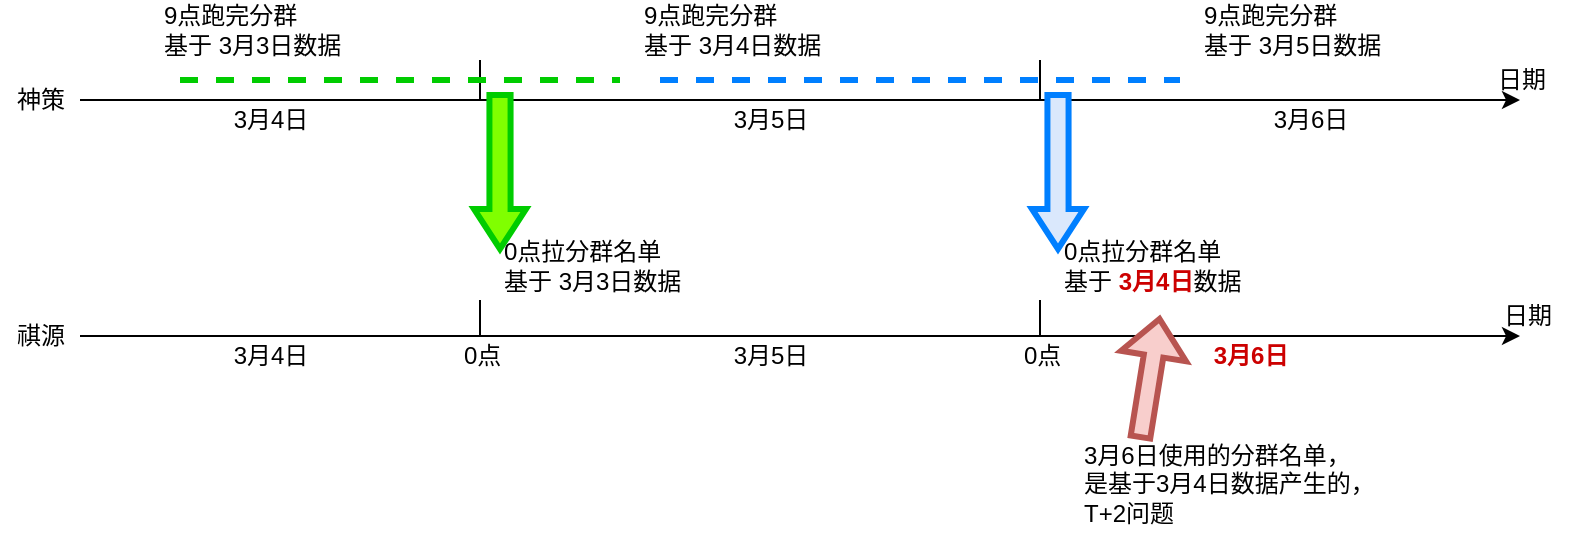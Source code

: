 <mxfile version="16.5.5" type="github">
  <diagram id="tSD_dGFFwEqqHW3WsJPc" name="第 1 页">
    <mxGraphModel dx="933" dy="509" grid="1" gridSize="10" guides="1" tooltips="1" connect="1" arrows="1" fold="1" page="1" pageScale="1" pageWidth="827" pageHeight="1169" math="0" shadow="0">
      <root>
        <mxCell id="0" />
        <mxCell id="1" parent="0" />
        <mxCell id="O30HRhj-S2YSrSZe21rm-2" value="" style="endArrow=classic;html=1;rounded=0;" edge="1" parent="1">
          <mxGeometry width="50" height="50" relative="1" as="geometry">
            <mxPoint x="80" y="240" as="sourcePoint" />
            <mxPoint x="800" y="240" as="targetPoint" />
          </mxGeometry>
        </mxCell>
        <mxCell id="O30HRhj-S2YSrSZe21rm-3" value="" style="endArrow=none;html=1;rounded=0;" edge="1" parent="1">
          <mxGeometry width="50" height="50" relative="1" as="geometry">
            <mxPoint x="280" y="240" as="sourcePoint" />
            <mxPoint x="280" y="220" as="targetPoint" />
          </mxGeometry>
        </mxCell>
        <mxCell id="O30HRhj-S2YSrSZe21rm-5" value="" style="endArrow=none;html=1;rounded=0;" edge="1" parent="1">
          <mxGeometry width="50" height="50" relative="1" as="geometry">
            <mxPoint x="560" y="240" as="sourcePoint" />
            <mxPoint x="560" y="220" as="targetPoint" />
          </mxGeometry>
        </mxCell>
        <mxCell id="O30HRhj-S2YSrSZe21rm-7" value="3月4日" style="text;html=1;align=center;verticalAlign=middle;resizable=0;points=[];autosize=1;strokeColor=none;fillColor=none;" vertex="1" parent="1">
          <mxGeometry x="150" y="240" width="50" height="20" as="geometry" />
        </mxCell>
        <mxCell id="O30HRhj-S2YSrSZe21rm-8" value="3月5日" style="text;html=1;align=center;verticalAlign=middle;resizable=0;points=[];autosize=1;strokeColor=none;fillColor=none;" vertex="1" parent="1">
          <mxGeometry x="400" y="240" width="50" height="20" as="geometry" />
        </mxCell>
        <mxCell id="O30HRhj-S2YSrSZe21rm-9" value="3月6日" style="text;html=1;align=center;verticalAlign=middle;resizable=0;points=[];autosize=1;strokeColor=none;fillColor=none;" vertex="1" parent="1">
          <mxGeometry x="670" y="240" width="50" height="20" as="geometry" />
        </mxCell>
        <mxCell id="O30HRhj-S2YSrSZe21rm-10" value="神策" style="text;html=1;align=center;verticalAlign=middle;resizable=0;points=[];autosize=1;strokeColor=none;fillColor=none;" vertex="1" parent="1">
          <mxGeometry x="40" y="230" width="40" height="20" as="geometry" />
        </mxCell>
        <mxCell id="O30HRhj-S2YSrSZe21rm-11" value="" style="endArrow=classic;html=1;rounded=0;" edge="1" parent="1">
          <mxGeometry width="50" height="50" relative="1" as="geometry">
            <mxPoint x="80" y="358" as="sourcePoint" />
            <mxPoint x="800" y="358" as="targetPoint" />
          </mxGeometry>
        </mxCell>
        <mxCell id="O30HRhj-S2YSrSZe21rm-12" value="" style="endArrow=none;html=1;rounded=0;" edge="1" parent="1">
          <mxGeometry width="50" height="50" relative="1" as="geometry">
            <mxPoint x="280" y="358" as="sourcePoint" />
            <mxPoint x="280" y="340" as="targetPoint" />
          </mxGeometry>
        </mxCell>
        <mxCell id="O30HRhj-S2YSrSZe21rm-13" value="" style="endArrow=none;html=1;rounded=0;" edge="1" parent="1">
          <mxGeometry width="50" height="50" relative="1" as="geometry">
            <mxPoint x="560" y="358" as="sourcePoint" />
            <mxPoint x="560" y="340" as="targetPoint" />
          </mxGeometry>
        </mxCell>
        <mxCell id="O30HRhj-S2YSrSZe21rm-14" value="3月4日" style="text;html=1;align=center;verticalAlign=middle;resizable=0;points=[];autosize=1;strokeColor=none;fillColor=none;" vertex="1" parent="1">
          <mxGeometry x="150" y="358" width="50" height="20" as="geometry" />
        </mxCell>
        <mxCell id="O30HRhj-S2YSrSZe21rm-15" value="3月5日" style="text;html=1;align=center;verticalAlign=middle;resizable=0;points=[];autosize=1;strokeColor=none;fillColor=none;" vertex="1" parent="1">
          <mxGeometry x="400" y="358" width="50" height="20" as="geometry" />
        </mxCell>
        <mxCell id="O30HRhj-S2YSrSZe21rm-16" value="&lt;font color=&quot;#cc0000&quot;&gt;&lt;b&gt;3月6日&lt;/b&gt;&lt;/font&gt;" style="text;html=1;align=center;verticalAlign=middle;resizable=0;points=[];autosize=1;strokeColor=none;fillColor=none;" vertex="1" parent="1">
          <mxGeometry x="640" y="358" width="50" height="20" as="geometry" />
        </mxCell>
        <mxCell id="O30HRhj-S2YSrSZe21rm-17" value="祺源" style="text;html=1;align=center;verticalAlign=middle;resizable=0;points=[];autosize=1;strokeColor=none;fillColor=none;" vertex="1" parent="1">
          <mxGeometry x="40" y="348" width="40" height="20" as="geometry" />
        </mxCell>
        <mxCell id="O30HRhj-S2YSrSZe21rm-33" style="edgeStyle=orthogonalEdgeStyle;rounded=0;orthogonalLoop=1;jettySize=auto;html=1;entryX=0;entryY=0.5;entryDx=0;entryDy=0;dashed=1;strokeColor=#007FFF;strokeWidth=3;endArrow=none;endFill=0;" edge="1" parent="1" source="O30HRhj-S2YSrSZe21rm-19" target="O30HRhj-S2YSrSZe21rm-20">
          <mxGeometry relative="1" as="geometry" />
        </mxCell>
        <mxCell id="O30HRhj-S2YSrSZe21rm-19" value="" style="shape=image;html=1;verticalAlign=top;verticalLabelPosition=bottom;labelBackgroundColor=#ffffff;imageAspect=0;aspect=fixed;image=https://cdn2.iconfinder.com/data/icons/bitsies/128/Location-128.png" vertex="1" parent="1">
          <mxGeometry x="350" y="220" width="20" height="20" as="geometry" />
        </mxCell>
        <mxCell id="O30HRhj-S2YSrSZe21rm-20" value="" style="shape=image;html=1;verticalAlign=top;verticalLabelPosition=bottom;labelBackgroundColor=#ffffff;imageAspect=0;aspect=fixed;image=https://cdn2.iconfinder.com/data/icons/bitsies/128/Location-128.png" vertex="1" parent="1">
          <mxGeometry x="630" y="220" width="20" height="20" as="geometry" />
        </mxCell>
        <mxCell id="O30HRhj-S2YSrSZe21rm-21" value="9点跑完分群&lt;br&gt;基于 3月4日数据" style="text;html=1;align=left;verticalAlign=middle;resizable=0;points=[];autosize=1;strokeColor=none;fillColor=none;" vertex="1" parent="1">
          <mxGeometry x="360" y="190" width="100" height="30" as="geometry" />
        </mxCell>
        <mxCell id="O30HRhj-S2YSrSZe21rm-23" value="9点跑完分群&lt;br&gt;基于 3月5日数据" style="text;html=1;align=left;verticalAlign=middle;resizable=0;points=[];autosize=1;strokeColor=none;fillColor=none;" vertex="1" parent="1">
          <mxGeometry x="640" y="190" width="100" height="30" as="geometry" />
        </mxCell>
        <mxCell id="O30HRhj-S2YSrSZe21rm-24" value="" style="shape=image;html=1;verticalAlign=top;verticalLabelPosition=bottom;labelBackgroundColor=#ffffff;imageAspect=0;aspect=fixed;image=https://cdn2.iconfinder.com/data/icons/bitsies/128/Location-128.png" vertex="1" parent="1">
          <mxGeometry x="110" y="220" width="20" height="20" as="geometry" />
        </mxCell>
        <mxCell id="O30HRhj-S2YSrSZe21rm-25" value="9点跑完分群&lt;br&gt;基于 3月3日数据" style="text;html=1;align=left;verticalAlign=middle;resizable=0;points=[];autosize=1;strokeColor=none;fillColor=none;" vertex="1" parent="1">
          <mxGeometry x="120" y="190" width="100" height="30" as="geometry" />
        </mxCell>
        <mxCell id="O30HRhj-S2YSrSZe21rm-27" value="0点拉分群名单&lt;br&gt;基于 3月3日数据" style="text;html=1;align=left;verticalAlign=middle;resizable=0;points=[];autosize=1;strokeColor=none;fillColor=none;" vertex="1" parent="1">
          <mxGeometry x="290" y="308" width="100" height="30" as="geometry" />
        </mxCell>
        <mxCell id="O30HRhj-S2YSrSZe21rm-29" value="" style="shape=image;html=1;verticalAlign=top;verticalLabelPosition=bottom;labelBackgroundColor=#ffffff;imageAspect=0;aspect=fixed;image=https://cdn2.iconfinder.com/data/icons/bitsies/128/Location-128.png" vertex="1" parent="1">
          <mxGeometry x="280" y="338" width="20" height="20" as="geometry" />
        </mxCell>
        <mxCell id="O30HRhj-S2YSrSZe21rm-30" value="0点拉分群名单&lt;br&gt;基于 &lt;b&gt;&lt;font color=&quot;#cc0000&quot;&gt;3月4日&lt;/font&gt;&lt;/b&gt;数据" style="text;html=1;align=left;verticalAlign=middle;resizable=0;points=[];autosize=1;strokeColor=none;fillColor=none;" vertex="1" parent="1">
          <mxGeometry x="570" y="308" width="100" height="30" as="geometry" />
        </mxCell>
        <mxCell id="O30HRhj-S2YSrSZe21rm-31" value="" style="shape=image;html=1;verticalAlign=top;verticalLabelPosition=bottom;labelBackgroundColor=#ffffff;imageAspect=0;aspect=fixed;image=https://cdn2.iconfinder.com/data/icons/bitsies/128/Location-128.png" vertex="1" parent="1">
          <mxGeometry x="560" y="338" width="20" height="20" as="geometry" />
        </mxCell>
        <mxCell id="O30HRhj-S2YSrSZe21rm-32" value="" style="endArrow=none;dashed=1;html=1;rounded=0;entryX=0;entryY=0.5;entryDx=0;entryDy=0;strokeWidth=3;strokeColor=#00CC00;" edge="1" parent="1" target="O30HRhj-S2YSrSZe21rm-19">
          <mxGeometry width="50" height="50" relative="1" as="geometry">
            <mxPoint x="130" y="230" as="sourcePoint" />
            <mxPoint x="270" y="230" as="targetPoint" />
          </mxGeometry>
        </mxCell>
        <mxCell id="O30HRhj-S2YSrSZe21rm-34" value="" style="shape=flexArrow;endArrow=classic;html=1;rounded=0;strokeColor=#00CC00;strokeWidth=3;endWidth=12.449;endSize=5.686;fillColor=#80FF00;width=8.571;" edge="1" parent="1">
          <mxGeometry width="50" height="50" relative="1" as="geometry">
            <mxPoint x="290" y="236" as="sourcePoint" />
            <mxPoint x="290" y="316" as="targetPoint" />
          </mxGeometry>
        </mxCell>
        <mxCell id="O30HRhj-S2YSrSZe21rm-35" value="" style="shape=flexArrow;endArrow=classic;html=1;rounded=0;strokeColor=#007FFF;strokeWidth=3;endWidth=12.449;endSize=5.686;fillColor=#dae8fc;width=8.571;" edge="1" parent="1">
          <mxGeometry width="50" height="50" relative="1" as="geometry">
            <mxPoint x="569" y="236" as="sourcePoint" />
            <mxPoint x="569" y="316" as="targetPoint" />
          </mxGeometry>
        </mxCell>
        <mxCell id="O30HRhj-S2YSrSZe21rm-36" value="" style="shape=flexArrow;endArrow=classic;html=1;rounded=0;strokeColor=#b85450;strokeWidth=3;fillColor=#f8cecc;width=7.857;endSize=5.257;" edge="1" parent="1">
          <mxGeometry width="50" height="50" relative="1" as="geometry">
            <mxPoint x="610" y="410" as="sourcePoint" />
            <mxPoint x="620" y="348" as="targetPoint" />
          </mxGeometry>
        </mxCell>
        <mxCell id="O30HRhj-S2YSrSZe21rm-37" value="3月6日使用的分群名单，&lt;br&gt;是基于3月4日数据产生的，&lt;br&gt;T+2问题" style="text;html=1;align=left;verticalAlign=middle;resizable=0;points=[];autosize=1;strokeColor=none;fillColor=none;" vertex="1" parent="1">
          <mxGeometry x="580" y="407" width="160" height="50" as="geometry" />
        </mxCell>
        <mxCell id="O30HRhj-S2YSrSZe21rm-38" value="0点" style="text;html=1;align=left;verticalAlign=middle;resizable=0;points=[];autosize=1;strokeColor=none;fillColor=none;" vertex="1" parent="1">
          <mxGeometry x="550" y="358" width="30" height="20" as="geometry" />
        </mxCell>
        <mxCell id="O30HRhj-S2YSrSZe21rm-40" value="0点" style="text;html=1;align=left;verticalAlign=middle;resizable=0;points=[];autosize=1;strokeColor=none;fillColor=none;" vertex="1" parent="1">
          <mxGeometry x="270" y="358" width="30" height="20" as="geometry" />
        </mxCell>
        <mxCell id="O30HRhj-S2YSrSZe21rm-41" value="日期" style="text;html=1;align=left;verticalAlign=middle;resizable=0;points=[];autosize=1;strokeColor=none;fillColor=none;" vertex="1" parent="1">
          <mxGeometry x="790" y="338" width="40" height="20" as="geometry" />
        </mxCell>
        <mxCell id="O30HRhj-S2YSrSZe21rm-42" value="日期" style="text;html=1;align=left;verticalAlign=middle;resizable=0;points=[];autosize=1;strokeColor=none;fillColor=none;" vertex="1" parent="1">
          <mxGeometry x="787" y="220" width="40" height="20" as="geometry" />
        </mxCell>
      </root>
    </mxGraphModel>
  </diagram>
</mxfile>
